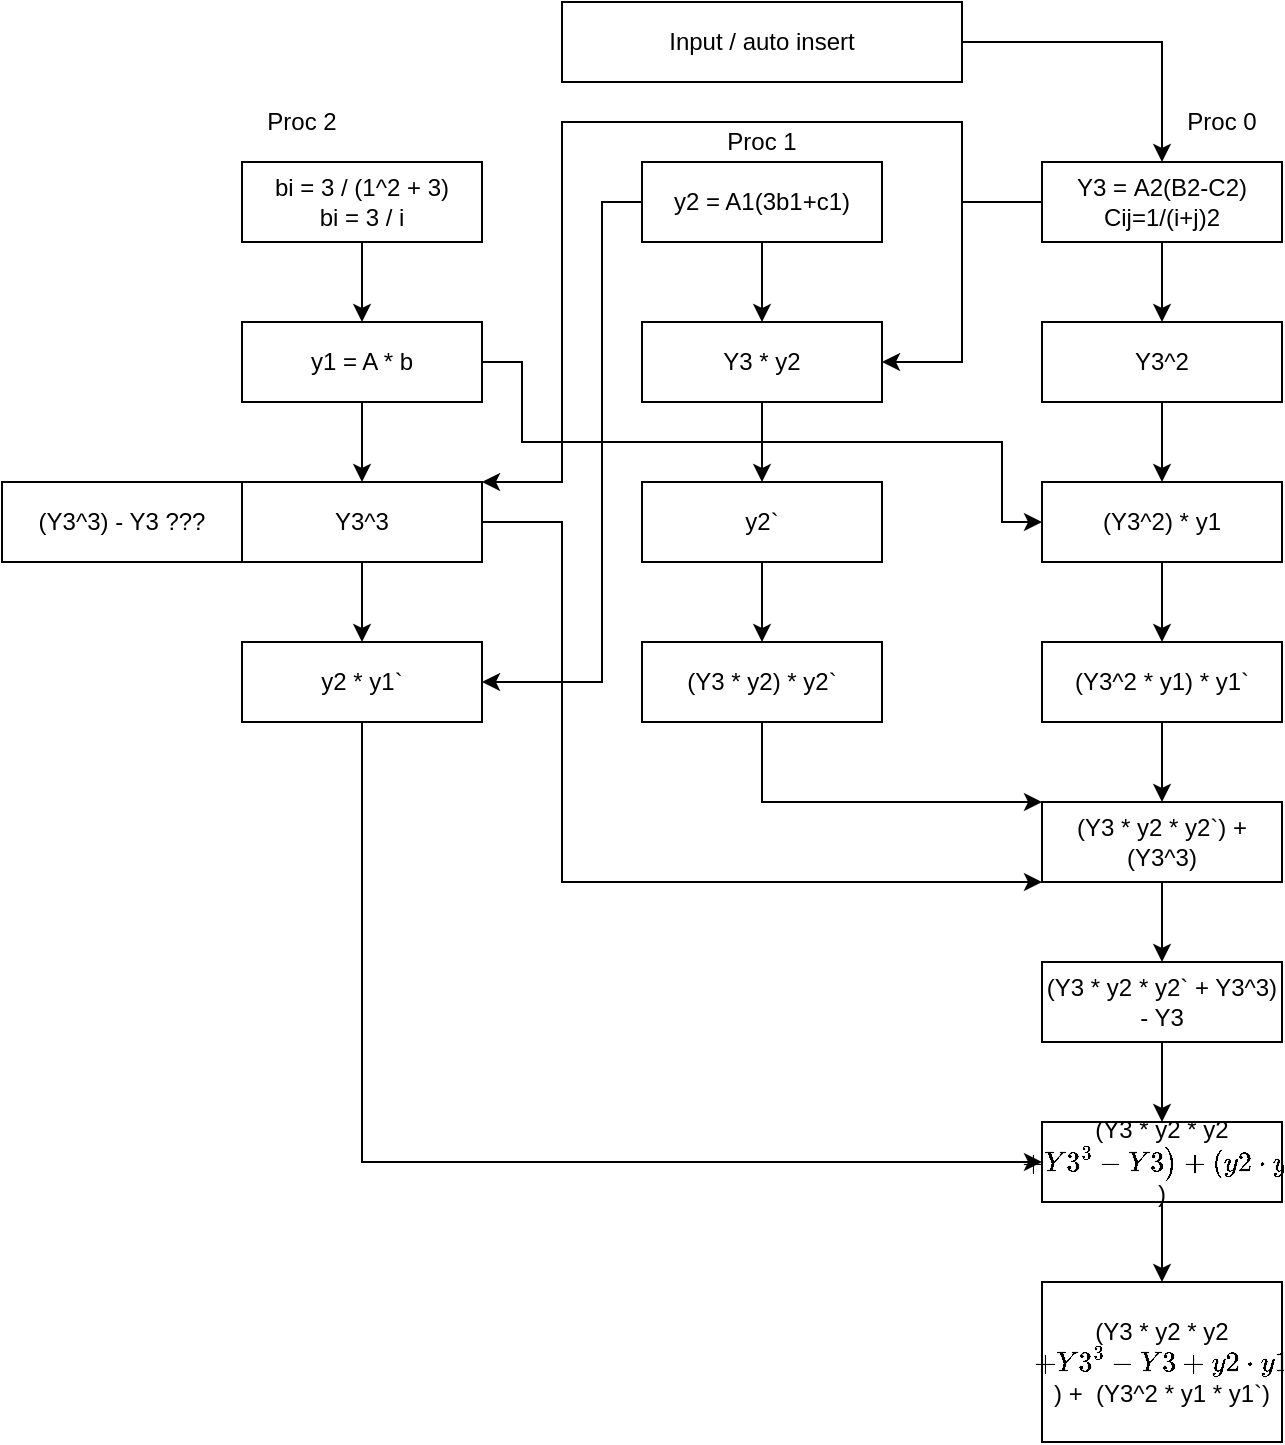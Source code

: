 <mxfile version="26.0.6">
  <diagram id="C5RBs43oDa-KdzZeNtuy" name="Page-1">
    <mxGraphModel dx="1666" dy="3127" grid="1" gridSize="10" guides="1" tooltips="1" connect="1" arrows="1" fold="1" page="1" pageScale="1" pageWidth="827" pageHeight="1169" math="0" shadow="0">
      <root>
        <mxCell id="WIyWlLk6GJQsqaUBKTNV-0" />
        <mxCell id="WIyWlLk6GJQsqaUBKTNV-1" parent="WIyWlLk6GJQsqaUBKTNV-0" />
        <mxCell id="dIyecFD7LG5QOEGcyxpb-26" style="edgeStyle=orthogonalEdgeStyle;rounded=0;orthogonalLoop=1;jettySize=auto;html=1;exitX=1;exitY=0.5;exitDx=0;exitDy=0;entryX=0.5;entryY=0;entryDx=0;entryDy=0;" edge="1" parent="WIyWlLk6GJQsqaUBKTNV-1" source="dIyecFD7LG5QOEGcyxpb-0" target="dIyecFD7LG5QOEGcyxpb-3">
          <mxGeometry relative="1" as="geometry" />
        </mxCell>
        <mxCell id="dIyecFD7LG5QOEGcyxpb-0" value="Input / auto insert" style="rounded=0;whiteSpace=wrap;html=1;" vertex="1" parent="WIyWlLk6GJQsqaUBKTNV-1">
          <mxGeometry x="280" y="-1920" width="200" height="40" as="geometry" />
        </mxCell>
        <mxCell id="dIyecFD7LG5QOEGcyxpb-44" value="" style="edgeStyle=orthogonalEdgeStyle;rounded=0;orthogonalLoop=1;jettySize=auto;html=1;" edge="1" parent="WIyWlLk6GJQsqaUBKTNV-1" source="dIyecFD7LG5QOEGcyxpb-1" target="dIyecFD7LG5QOEGcyxpb-17">
          <mxGeometry relative="1" as="geometry" />
        </mxCell>
        <mxCell id="dIyecFD7LG5QOEGcyxpb-1" value="bi = 3 / (1^2 + 3)&lt;div&gt;bi = 3 / i&lt;/div&gt;" style="rounded=0;whiteSpace=wrap;html=1;" vertex="1" parent="WIyWlLk6GJQsqaUBKTNV-1">
          <mxGeometry x="120" y="-1840" width="120" height="40" as="geometry" />
        </mxCell>
        <mxCell id="dIyecFD7LG5QOEGcyxpb-41" value="" style="edgeStyle=orthogonalEdgeStyle;rounded=0;orthogonalLoop=1;jettySize=auto;html=1;" edge="1" parent="WIyWlLk6GJQsqaUBKTNV-1" source="dIyecFD7LG5QOEGcyxpb-2" target="dIyecFD7LG5QOEGcyxpb-21">
          <mxGeometry relative="1" as="geometry" />
        </mxCell>
        <mxCell id="dIyecFD7LG5QOEGcyxpb-2" value="y2 = A1(3b1+c1)" style="rounded=0;whiteSpace=wrap;html=1;" vertex="1" parent="WIyWlLk6GJQsqaUBKTNV-1">
          <mxGeometry x="320" y="-1840" width="120" height="40" as="geometry" />
        </mxCell>
        <mxCell id="dIyecFD7LG5QOEGcyxpb-34" value="" style="edgeStyle=orthogonalEdgeStyle;rounded=0;orthogonalLoop=1;jettySize=auto;html=1;" edge="1" parent="WIyWlLk6GJQsqaUBKTNV-1" source="dIyecFD7LG5QOEGcyxpb-3" target="dIyecFD7LG5QOEGcyxpb-15">
          <mxGeometry relative="1" as="geometry" />
        </mxCell>
        <mxCell id="dIyecFD7LG5QOEGcyxpb-3" value="Y3 =&amp;nbsp;A2(B2-C2)&lt;br&gt;Cij=1/(i+j)2" style="rounded=0;whiteSpace=wrap;html=1;" vertex="1" parent="WIyWlLk6GJQsqaUBKTNV-1">
          <mxGeometry x="520" y="-1840" width="120" height="40" as="geometry" />
        </mxCell>
        <mxCell id="dIyecFD7LG5QOEGcyxpb-43" value="" style="edgeStyle=orthogonalEdgeStyle;rounded=0;orthogonalLoop=1;jettySize=auto;html=1;" edge="1" parent="WIyWlLk6GJQsqaUBKTNV-1" source="dIyecFD7LG5QOEGcyxpb-7" target="dIyecFD7LG5QOEGcyxpb-10">
          <mxGeometry relative="1" as="geometry" />
        </mxCell>
        <mxCell id="dIyecFD7LG5QOEGcyxpb-7" value="y2`" style="rounded=0;whiteSpace=wrap;html=1;" vertex="1" parent="WIyWlLk6GJQsqaUBKTNV-1">
          <mxGeometry x="320" y="-1680" width="120" height="40" as="geometry" />
        </mxCell>
        <mxCell id="dIyecFD7LG5QOEGcyxpb-52" value="" style="edgeStyle=orthogonalEdgeStyle;rounded=0;orthogonalLoop=1;jettySize=auto;html=1;" edge="1" parent="WIyWlLk6GJQsqaUBKTNV-1" source="dIyecFD7LG5QOEGcyxpb-9" target="dIyecFD7LG5QOEGcyxpb-12">
          <mxGeometry relative="1" as="geometry" />
        </mxCell>
        <mxCell id="dIyecFD7LG5QOEGcyxpb-9" value="(Y3^2) * y1" style="rounded=0;whiteSpace=wrap;html=1;" vertex="1" parent="WIyWlLk6GJQsqaUBKTNV-1">
          <mxGeometry x="520" y="-1680" width="120" height="40" as="geometry" />
        </mxCell>
        <mxCell id="dIyecFD7LG5QOEGcyxpb-10" value="(Y3 * y2) * y2`" style="rounded=0;whiteSpace=wrap;html=1;" vertex="1" parent="WIyWlLk6GJQsqaUBKTNV-1">
          <mxGeometry x="320" y="-1600" width="120" height="40" as="geometry" />
        </mxCell>
        <mxCell id="dIyecFD7LG5QOEGcyxpb-53" value="" style="edgeStyle=orthogonalEdgeStyle;rounded=0;orthogonalLoop=1;jettySize=auto;html=1;" edge="1" parent="WIyWlLk6GJQsqaUBKTNV-1" source="dIyecFD7LG5QOEGcyxpb-12" target="dIyecFD7LG5QOEGcyxpb-19">
          <mxGeometry relative="1" as="geometry" />
        </mxCell>
        <mxCell id="dIyecFD7LG5QOEGcyxpb-12" value="(Y3^2 * y1) * y1`" style="rounded=0;whiteSpace=wrap;html=1;" vertex="1" parent="WIyWlLk6GJQsqaUBKTNV-1">
          <mxGeometry x="520" y="-1600" width="120" height="40" as="geometry" />
        </mxCell>
        <mxCell id="dIyecFD7LG5QOEGcyxpb-35" value="" style="edgeStyle=orthogonalEdgeStyle;rounded=0;orthogonalLoop=1;jettySize=auto;html=1;" edge="1" parent="WIyWlLk6GJQsqaUBKTNV-1" source="dIyecFD7LG5QOEGcyxpb-15" target="dIyecFD7LG5QOEGcyxpb-9">
          <mxGeometry relative="1" as="geometry" />
        </mxCell>
        <mxCell id="dIyecFD7LG5QOEGcyxpb-15" value="Y3^2" style="rounded=0;whiteSpace=wrap;html=1;" vertex="1" parent="WIyWlLk6GJQsqaUBKTNV-1">
          <mxGeometry x="520" y="-1760" width="120" height="40" as="geometry" />
        </mxCell>
        <mxCell id="dIyecFD7LG5QOEGcyxpb-45" value="" style="edgeStyle=orthogonalEdgeStyle;rounded=0;orthogonalLoop=1;jettySize=auto;html=1;" edge="1" parent="WIyWlLk6GJQsqaUBKTNV-1" source="dIyecFD7LG5QOEGcyxpb-17" target="dIyecFD7LG5QOEGcyxpb-31">
          <mxGeometry relative="1" as="geometry" />
        </mxCell>
        <mxCell id="dIyecFD7LG5QOEGcyxpb-17" value="y1 = A * b" style="rounded=0;whiteSpace=wrap;html=1;" vertex="1" parent="WIyWlLk6GJQsqaUBKTNV-1">
          <mxGeometry x="120" y="-1760" width="120" height="40" as="geometry" />
        </mxCell>
        <mxCell id="dIyecFD7LG5QOEGcyxpb-38" value="" style="edgeStyle=orthogonalEdgeStyle;rounded=0;orthogonalLoop=1;jettySize=auto;html=1;" edge="1" parent="WIyWlLk6GJQsqaUBKTNV-1" source="dIyecFD7LG5QOEGcyxpb-19" target="dIyecFD7LG5QOEGcyxpb-29">
          <mxGeometry relative="1" as="geometry" />
        </mxCell>
        <mxCell id="dIyecFD7LG5QOEGcyxpb-19" value="(Y3 * y2 * y2`) + (Y3^3)" style="rounded=0;whiteSpace=wrap;html=1;" vertex="1" parent="WIyWlLk6GJQsqaUBKTNV-1">
          <mxGeometry x="520" y="-1520" width="120" height="40" as="geometry" />
        </mxCell>
        <mxCell id="dIyecFD7LG5QOEGcyxpb-42" value="" style="edgeStyle=orthogonalEdgeStyle;rounded=0;orthogonalLoop=1;jettySize=auto;html=1;" edge="1" parent="WIyWlLk6GJQsqaUBKTNV-1" source="dIyecFD7LG5QOEGcyxpb-21" target="dIyecFD7LG5QOEGcyxpb-7">
          <mxGeometry relative="1" as="geometry" />
        </mxCell>
        <mxCell id="dIyecFD7LG5QOEGcyxpb-21" value="Y3 * y2" style="rounded=0;whiteSpace=wrap;html=1;" vertex="1" parent="WIyWlLk6GJQsqaUBKTNV-1">
          <mxGeometry x="320" y="-1760" width="120" height="40" as="geometry" />
        </mxCell>
        <mxCell id="dIyecFD7LG5QOEGcyxpb-39" value="" style="edgeStyle=orthogonalEdgeStyle;rounded=0;orthogonalLoop=1;jettySize=auto;html=1;" edge="1" parent="WIyWlLk6GJQsqaUBKTNV-1" source="dIyecFD7LG5QOEGcyxpb-29" target="dIyecFD7LG5QOEGcyxpb-32">
          <mxGeometry relative="1" as="geometry" />
        </mxCell>
        <mxCell id="dIyecFD7LG5QOEGcyxpb-29" value="(Y3 * y2 * y2` + Y3^3) - Y3" style="rounded=0;whiteSpace=wrap;html=1;" vertex="1" parent="WIyWlLk6GJQsqaUBKTNV-1">
          <mxGeometry x="520" y="-1440" width="120" height="40" as="geometry" />
        </mxCell>
        <mxCell id="dIyecFD7LG5QOEGcyxpb-30" value="y2 * y1`" style="rounded=0;whiteSpace=wrap;html=1;" vertex="1" parent="WIyWlLk6GJQsqaUBKTNV-1">
          <mxGeometry x="120" y="-1600" width="120" height="40" as="geometry" />
        </mxCell>
        <mxCell id="dIyecFD7LG5QOEGcyxpb-46" value="" style="edgeStyle=orthogonalEdgeStyle;rounded=0;orthogonalLoop=1;jettySize=auto;html=1;" edge="1" parent="WIyWlLk6GJQsqaUBKTNV-1" source="dIyecFD7LG5QOEGcyxpb-31" target="dIyecFD7LG5QOEGcyxpb-30">
          <mxGeometry relative="1" as="geometry" />
        </mxCell>
        <mxCell id="dIyecFD7LG5QOEGcyxpb-31" value="Y3^3" style="rounded=0;whiteSpace=wrap;html=1;" vertex="1" parent="WIyWlLk6GJQsqaUBKTNV-1">
          <mxGeometry x="120" y="-1680" width="120" height="40" as="geometry" />
        </mxCell>
        <mxCell id="dIyecFD7LG5QOEGcyxpb-40" value="" style="edgeStyle=orthogonalEdgeStyle;rounded=0;orthogonalLoop=1;jettySize=auto;html=1;" edge="1" parent="WIyWlLk6GJQsqaUBKTNV-1" source="dIyecFD7LG5QOEGcyxpb-32" target="dIyecFD7LG5QOEGcyxpb-33">
          <mxGeometry relative="1" as="geometry" />
        </mxCell>
        <mxCell id="dIyecFD7LG5QOEGcyxpb-32" value="(Y3 * y2 * y2` + Y3^3 - Y3) + (y2 * y1`)" style="rounded=0;whiteSpace=wrap;html=1;" vertex="1" parent="WIyWlLk6GJQsqaUBKTNV-1">
          <mxGeometry x="520" y="-1360" width="120" height="40" as="geometry" />
        </mxCell>
        <mxCell id="dIyecFD7LG5QOEGcyxpb-33" value="(Y3 * y2 * y2` + Y3^3 - Y3 + y2 * y1`) +&amp;nbsp; (Y3^2 * y1 * y1`)" style="rounded=0;whiteSpace=wrap;html=1;" vertex="1" parent="WIyWlLk6GJQsqaUBKTNV-1">
          <mxGeometry x="520" y="-1280" width="120" height="80" as="geometry" />
        </mxCell>
        <mxCell id="dIyecFD7LG5QOEGcyxpb-48" value="" style="endArrow=classic;html=1;rounded=0;exitX=1;exitY=0.5;exitDx=0;exitDy=0;entryX=0;entryY=1;entryDx=0;entryDy=0;" edge="1" parent="WIyWlLk6GJQsqaUBKTNV-1" source="dIyecFD7LG5QOEGcyxpb-31" target="dIyecFD7LG5QOEGcyxpb-19">
          <mxGeometry width="50" height="50" relative="1" as="geometry">
            <mxPoint x="410" y="-1480" as="sourcePoint" />
            <mxPoint x="380" y="-1480" as="targetPoint" />
            <Array as="points">
              <mxPoint x="280" y="-1660" />
              <mxPoint x="280" y="-1480" />
            </Array>
          </mxGeometry>
        </mxCell>
        <mxCell id="dIyecFD7LG5QOEGcyxpb-50" value="" style="endArrow=classic;html=1;rounded=0;entryX=0;entryY=0;entryDx=0;entryDy=0;exitX=0.5;exitY=1;exitDx=0;exitDy=0;" edge="1" parent="WIyWlLk6GJQsqaUBKTNV-1" source="dIyecFD7LG5QOEGcyxpb-10" target="dIyecFD7LG5QOEGcyxpb-19">
          <mxGeometry width="50" height="50" relative="1" as="geometry">
            <mxPoint x="410" y="-1580" as="sourcePoint" />
            <mxPoint x="460" y="-1630" as="targetPoint" />
            <Array as="points">
              <mxPoint x="380" y="-1520" />
            </Array>
          </mxGeometry>
        </mxCell>
        <mxCell id="dIyecFD7LG5QOEGcyxpb-54" value="" style="endArrow=classic;html=1;rounded=0;exitX=0.5;exitY=1;exitDx=0;exitDy=0;entryX=0;entryY=0.5;entryDx=0;entryDy=0;" edge="1" parent="WIyWlLk6GJQsqaUBKTNV-1" source="dIyecFD7LG5QOEGcyxpb-30" target="dIyecFD7LG5QOEGcyxpb-32">
          <mxGeometry width="50" height="50" relative="1" as="geometry">
            <mxPoint x="180" y="-1510" as="sourcePoint" />
            <mxPoint x="220" y="-1350" as="targetPoint" />
            <Array as="points">
              <mxPoint x="180" y="-1340" />
            </Array>
          </mxGeometry>
        </mxCell>
        <mxCell id="dIyecFD7LG5QOEGcyxpb-55" value="(Y3^3) - Y3 ???" style="rounded=0;whiteSpace=wrap;html=1;" vertex="1" parent="WIyWlLk6GJQsqaUBKTNV-1">
          <mxGeometry y="-1680" width="120" height="40" as="geometry" />
        </mxCell>
        <mxCell id="dIyecFD7LG5QOEGcyxpb-56" value="" style="endArrow=classic;html=1;rounded=0;exitX=0;exitY=0.5;exitDx=0;exitDy=0;entryX=1;entryY=0.5;entryDx=0;entryDy=0;" edge="1" parent="WIyWlLk6GJQsqaUBKTNV-1" source="dIyecFD7LG5QOEGcyxpb-3" target="dIyecFD7LG5QOEGcyxpb-21">
          <mxGeometry width="50" height="50" relative="1" as="geometry">
            <mxPoint x="410" y="-1580" as="sourcePoint" />
            <mxPoint x="460" y="-1630" as="targetPoint" />
            <Array as="points">
              <mxPoint x="480" y="-1820" />
              <mxPoint x="480" y="-1740" />
            </Array>
          </mxGeometry>
        </mxCell>
        <mxCell id="dIyecFD7LG5QOEGcyxpb-57" value="" style="endArrow=classic;html=1;rounded=0;entryX=1;entryY=0;entryDx=0;entryDy=0;" edge="1" parent="WIyWlLk6GJQsqaUBKTNV-1" target="dIyecFD7LG5QOEGcyxpb-31">
          <mxGeometry width="50" height="50" relative="1" as="geometry">
            <mxPoint x="480" y="-1820" as="sourcePoint" />
            <mxPoint x="240" y="-1660" as="targetPoint" />
            <Array as="points">
              <mxPoint x="480" y="-1860" />
              <mxPoint x="280" y="-1860" />
              <mxPoint x="280" y="-1680" />
            </Array>
          </mxGeometry>
        </mxCell>
        <mxCell id="dIyecFD7LG5QOEGcyxpb-59" value="Proc 0" style="text;html=1;align=center;verticalAlign=middle;whiteSpace=wrap;rounded=0;" vertex="1" parent="WIyWlLk6GJQsqaUBKTNV-1">
          <mxGeometry x="580" y="-1880" width="60" height="40" as="geometry" />
        </mxCell>
        <mxCell id="dIyecFD7LG5QOEGcyxpb-62" value="Proc 2" style="text;html=1;align=center;verticalAlign=middle;whiteSpace=wrap;rounded=0;" vertex="1" parent="WIyWlLk6GJQsqaUBKTNV-1">
          <mxGeometry x="120" y="-1880" width="60" height="40" as="geometry" />
        </mxCell>
        <mxCell id="dIyecFD7LG5QOEGcyxpb-63" value="Proc 1" style="text;html=1;align=center;verticalAlign=middle;whiteSpace=wrap;rounded=0;" vertex="1" parent="WIyWlLk6GJQsqaUBKTNV-1">
          <mxGeometry x="355" y="-1870" width="50" height="40" as="geometry" />
        </mxCell>
        <mxCell id="dIyecFD7LG5QOEGcyxpb-64" value="" style="endArrow=classic;html=1;rounded=0;entryX=1;entryY=0.5;entryDx=0;entryDy=0;exitX=0;exitY=0.5;exitDx=0;exitDy=0;" edge="1" parent="WIyWlLk6GJQsqaUBKTNV-1" source="dIyecFD7LG5QOEGcyxpb-2" target="dIyecFD7LG5QOEGcyxpb-30">
          <mxGeometry width="50" height="50" relative="1" as="geometry">
            <mxPoint x="640" y="-1610" as="sourcePoint" />
            <mxPoint x="690" y="-1660" as="targetPoint" />
            <Array as="points">
              <mxPoint x="300" y="-1820" />
              <mxPoint x="300" y="-1580" />
            </Array>
          </mxGeometry>
        </mxCell>
        <mxCell id="dIyecFD7LG5QOEGcyxpb-65" value="" style="endArrow=classic;html=1;rounded=0;exitX=1;exitY=0.5;exitDx=0;exitDy=0;entryX=0;entryY=0.5;entryDx=0;entryDy=0;" edge="1" parent="WIyWlLk6GJQsqaUBKTNV-1" source="dIyecFD7LG5QOEGcyxpb-17" target="dIyecFD7LG5QOEGcyxpb-9">
          <mxGeometry width="50" height="50" relative="1" as="geometry">
            <mxPoint x="640" y="-1510" as="sourcePoint" />
            <mxPoint x="690" y="-1560" as="targetPoint" />
            <Array as="points">
              <mxPoint x="260" y="-1740" />
              <mxPoint x="260" y="-1700" />
              <mxPoint x="500" y="-1700" />
              <mxPoint x="500" y="-1660" />
            </Array>
          </mxGeometry>
        </mxCell>
      </root>
    </mxGraphModel>
  </diagram>
</mxfile>
